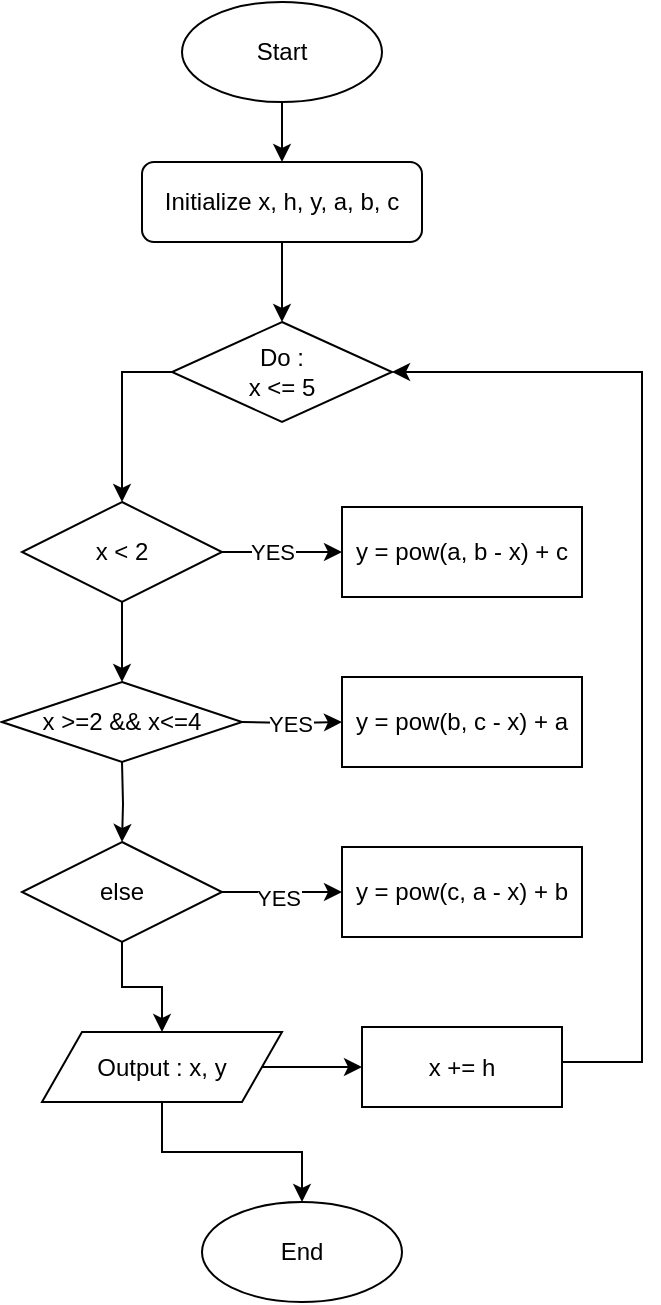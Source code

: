 <mxfile version="24.9.0">
  <diagram name="Сторінка-1" id="w0yTYOtt2moxCjItlIrl">
    <mxGraphModel dx="1680" dy="743" grid="1" gridSize="10" guides="1" tooltips="1" connect="1" arrows="1" fold="1" page="1" pageScale="1" pageWidth="827" pageHeight="1169" math="0" shadow="0">
      <root>
        <mxCell id="0" />
        <mxCell id="1" parent="0" />
        <mxCell id="exWICe295R4SNLmVUB-j-8" value="" style="edgeStyle=orthogonalEdgeStyle;rounded=0;orthogonalLoop=1;jettySize=auto;html=1;" edge="1" parent="1" source="exWICe295R4SNLmVUB-j-1" target="exWICe295R4SNLmVUB-j-3">
          <mxGeometry relative="1" as="geometry" />
        </mxCell>
        <mxCell id="exWICe295R4SNLmVUB-j-1" value="Start" style="ellipse;whiteSpace=wrap;html=1;" vertex="1" parent="1">
          <mxGeometry x="150" width="100" height="50" as="geometry" />
        </mxCell>
        <mxCell id="exWICe295R4SNLmVUB-j-2" value="End" style="ellipse;whiteSpace=wrap;html=1;" vertex="1" parent="1">
          <mxGeometry x="160" y="600" width="100" height="50" as="geometry" />
        </mxCell>
        <mxCell id="exWICe295R4SNLmVUB-j-24" value="" style="edgeStyle=orthogonalEdgeStyle;rounded=0;orthogonalLoop=1;jettySize=auto;html=1;" edge="1" parent="1" source="exWICe295R4SNLmVUB-j-3" target="exWICe295R4SNLmVUB-j-22">
          <mxGeometry relative="1" as="geometry" />
        </mxCell>
        <mxCell id="exWICe295R4SNLmVUB-j-3" value="Initialize x, h, y, a, b, c" style="rounded=1;whiteSpace=wrap;html=1;" vertex="1" parent="1">
          <mxGeometry x="130" y="80" width="140" height="40" as="geometry" />
        </mxCell>
        <mxCell id="exWICe295R4SNLmVUB-j-10" value="" style="edgeStyle=orthogonalEdgeStyle;rounded=0;orthogonalLoop=1;jettySize=auto;html=1;" edge="1" parent="1" source="exWICe295R4SNLmVUB-j-4">
          <mxGeometry relative="1" as="geometry">
            <mxPoint x="120" y="340" as="targetPoint" />
          </mxGeometry>
        </mxCell>
        <mxCell id="exWICe295R4SNLmVUB-j-16" value="" style="edgeStyle=orthogonalEdgeStyle;rounded=0;orthogonalLoop=1;jettySize=auto;html=1;" edge="1" parent="1" source="exWICe295R4SNLmVUB-j-4" target="exWICe295R4SNLmVUB-j-13">
          <mxGeometry relative="1" as="geometry" />
        </mxCell>
        <mxCell id="exWICe295R4SNLmVUB-j-19" value="YES" style="edgeLabel;html=1;align=center;verticalAlign=middle;resizable=0;points=[];" vertex="1" connectable="0" parent="exWICe295R4SNLmVUB-j-16">
          <mxGeometry x="-0.18" relative="1" as="geometry">
            <mxPoint as="offset" />
          </mxGeometry>
        </mxCell>
        <mxCell id="exWICe295R4SNLmVUB-j-4" value="x &amp;lt; 2" style="rhombus;whiteSpace=wrap;html=1;" vertex="1" parent="1">
          <mxGeometry x="70" y="250" width="100" height="50" as="geometry" />
        </mxCell>
        <mxCell id="exWICe295R4SNLmVUB-j-11" value="" style="edgeStyle=orthogonalEdgeStyle;rounded=0;orthogonalLoop=1;jettySize=auto;html=1;" edge="1" parent="1" target="exWICe295R4SNLmVUB-j-6">
          <mxGeometry relative="1" as="geometry">
            <mxPoint x="120" y="380" as="sourcePoint" />
          </mxGeometry>
        </mxCell>
        <mxCell id="exWICe295R4SNLmVUB-j-17" value="" style="edgeStyle=orthogonalEdgeStyle;rounded=0;orthogonalLoop=1;jettySize=auto;html=1;" edge="1" parent="1" target="exWICe295R4SNLmVUB-j-14">
          <mxGeometry relative="1" as="geometry">
            <mxPoint x="180" y="360" as="sourcePoint" />
          </mxGeometry>
        </mxCell>
        <mxCell id="exWICe295R4SNLmVUB-j-20" value="YES" style="edgeLabel;html=1;align=center;verticalAlign=middle;resizable=0;points=[];" vertex="1" connectable="0" parent="exWICe295R4SNLmVUB-j-17">
          <mxGeometry x="-0.056" relative="1" as="geometry">
            <mxPoint as="offset" />
          </mxGeometry>
        </mxCell>
        <mxCell id="exWICe295R4SNLmVUB-j-5" value="x &amp;gt;=2 &amp;amp;&amp;amp; x&amp;lt;=4" style="rhombus;whiteSpace=wrap;html=1;" vertex="1" parent="1">
          <mxGeometry x="60" y="340" width="120" height="40" as="geometry" />
        </mxCell>
        <mxCell id="exWICe295R4SNLmVUB-j-18" value="" style="edgeStyle=orthogonalEdgeStyle;rounded=0;orthogonalLoop=1;jettySize=auto;html=1;" edge="1" parent="1" source="exWICe295R4SNLmVUB-j-6" target="exWICe295R4SNLmVUB-j-15">
          <mxGeometry relative="1" as="geometry" />
        </mxCell>
        <mxCell id="exWICe295R4SNLmVUB-j-21" value="YES" style="edgeLabel;html=1;align=center;verticalAlign=middle;resizable=0;points=[];" vertex="1" connectable="0" parent="exWICe295R4SNLmVUB-j-18">
          <mxGeometry x="-0.08" y="-3" relative="1" as="geometry">
            <mxPoint as="offset" />
          </mxGeometry>
        </mxCell>
        <mxCell id="exWICe295R4SNLmVUB-j-30" value="" style="edgeStyle=orthogonalEdgeStyle;rounded=0;orthogonalLoop=1;jettySize=auto;html=1;" edge="1" parent="1" source="exWICe295R4SNLmVUB-j-6" target="exWICe295R4SNLmVUB-j-29">
          <mxGeometry relative="1" as="geometry" />
        </mxCell>
        <mxCell id="exWICe295R4SNLmVUB-j-6" value="else" style="rhombus;whiteSpace=wrap;html=1;" vertex="1" parent="1">
          <mxGeometry x="70" y="420" width="100" height="50" as="geometry" />
        </mxCell>
        <mxCell id="exWICe295R4SNLmVUB-j-13" value="y = pow(a, b - x) + c" style="rounded=0;whiteSpace=wrap;html=1;" vertex="1" parent="1">
          <mxGeometry x="230" y="252.5" width="120" height="45" as="geometry" />
        </mxCell>
        <mxCell id="exWICe295R4SNLmVUB-j-14" value="y = pow(b, c - x) + a" style="rounded=0;whiteSpace=wrap;html=1;" vertex="1" parent="1">
          <mxGeometry x="230" y="337.5" width="120" height="45" as="geometry" />
        </mxCell>
        <mxCell id="exWICe295R4SNLmVUB-j-15" value="y = pow(c, a - x) + b" style="rounded=0;whiteSpace=wrap;html=1;" vertex="1" parent="1">
          <mxGeometry x="230" y="422.5" width="120" height="45" as="geometry" />
        </mxCell>
        <mxCell id="exWICe295R4SNLmVUB-j-27" style="edgeStyle=orthogonalEdgeStyle;rounded=0;orthogonalLoop=1;jettySize=auto;html=1;exitX=0;exitY=0.5;exitDx=0;exitDy=0;" edge="1" parent="1" source="exWICe295R4SNLmVUB-j-22" target="exWICe295R4SNLmVUB-j-4">
          <mxGeometry relative="1" as="geometry" />
        </mxCell>
        <mxCell id="exWICe295R4SNLmVUB-j-22" value="Do :&lt;div&gt;x &amp;lt;= 5&lt;/div&gt;" style="rhombus;whiteSpace=wrap;html=1;" vertex="1" parent="1">
          <mxGeometry x="145" y="160" width="110" height="50" as="geometry" />
        </mxCell>
        <mxCell id="exWICe295R4SNLmVUB-j-28" style="edgeStyle=orthogonalEdgeStyle;rounded=0;orthogonalLoop=1;jettySize=auto;html=1;exitX=1;exitY=0.5;exitDx=0;exitDy=0;entryX=1;entryY=0.5;entryDx=0;entryDy=0;" edge="1" parent="1" source="exWICe295R4SNLmVUB-j-25" target="exWICe295R4SNLmVUB-j-22">
          <mxGeometry relative="1" as="geometry">
            <Array as="points">
              <mxPoint x="380" y="530" />
              <mxPoint x="380" y="185" />
            </Array>
          </mxGeometry>
        </mxCell>
        <mxCell id="exWICe295R4SNLmVUB-j-25" value="x += h" style="rounded=0;whiteSpace=wrap;html=1;" vertex="1" parent="1">
          <mxGeometry x="240" y="512.5" width="100" height="40" as="geometry" />
        </mxCell>
        <mxCell id="exWICe295R4SNLmVUB-j-31" value="" style="edgeStyle=orthogonalEdgeStyle;rounded=0;orthogonalLoop=1;jettySize=auto;html=1;" edge="1" parent="1" source="exWICe295R4SNLmVUB-j-29" target="exWICe295R4SNLmVUB-j-25">
          <mxGeometry relative="1" as="geometry" />
        </mxCell>
        <mxCell id="exWICe295R4SNLmVUB-j-32" style="edgeStyle=orthogonalEdgeStyle;rounded=0;orthogonalLoop=1;jettySize=auto;html=1;exitX=0.5;exitY=1;exitDx=0;exitDy=0;entryX=0.5;entryY=0;entryDx=0;entryDy=0;" edge="1" parent="1" source="exWICe295R4SNLmVUB-j-29" target="exWICe295R4SNLmVUB-j-2">
          <mxGeometry relative="1" as="geometry" />
        </mxCell>
        <mxCell id="exWICe295R4SNLmVUB-j-29" value="Output : x, y" style="shape=parallelogram;perimeter=parallelogramPerimeter;whiteSpace=wrap;html=1;fixedSize=1;" vertex="1" parent="1">
          <mxGeometry x="80" y="515" width="120" height="35" as="geometry" />
        </mxCell>
      </root>
    </mxGraphModel>
  </diagram>
</mxfile>
